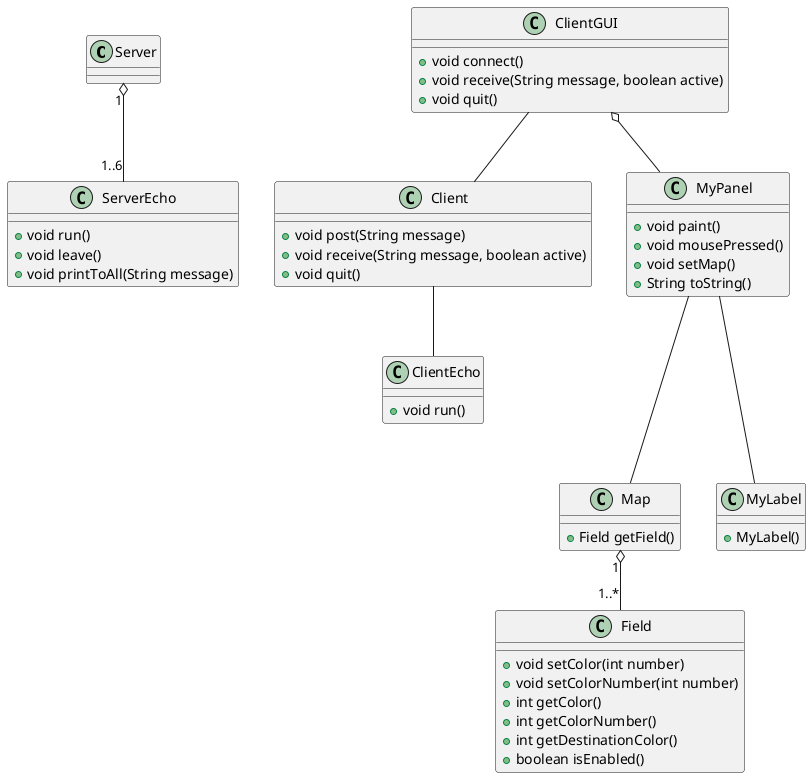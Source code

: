 @startuml
'https://plantuml.com/class-diagram

class Server
class ServerEcho
class Client
class ClientEcho
class ClientGUI

Server "1" o-- "1..6" ServerEcho
ClientGUI -- Client
Client -- ClientEcho
ClientGUI o-- MyPanel
Map "1" o-- "1..*" Field
MyPanel --- Map
MyPanel --- MyLabel

class ServerEcho {
+void run()
+void leave()
+void printToAll(String message)
}

class Client {
+void post(String message)
+void receive(String message, boolean active)
+void quit()
}

class ClientEcho {
+void run()
}

class ClientGUI {
+void connect()
+void receive(String message, boolean active)
+void quit()
}

class Field {
+void setColor(int number)
+void setColorNumber(int number)
+int getColor()
+int getColorNumber()
+int getDestinationColor()
+boolean isEnabled()
}

class Map {
+Field getField()
}

class MyLabel {
+MyLabel()
}

class MyPanel {
+void paint()
+void mousePressed()
+void setMap()
+ String toString()
}

@enduml